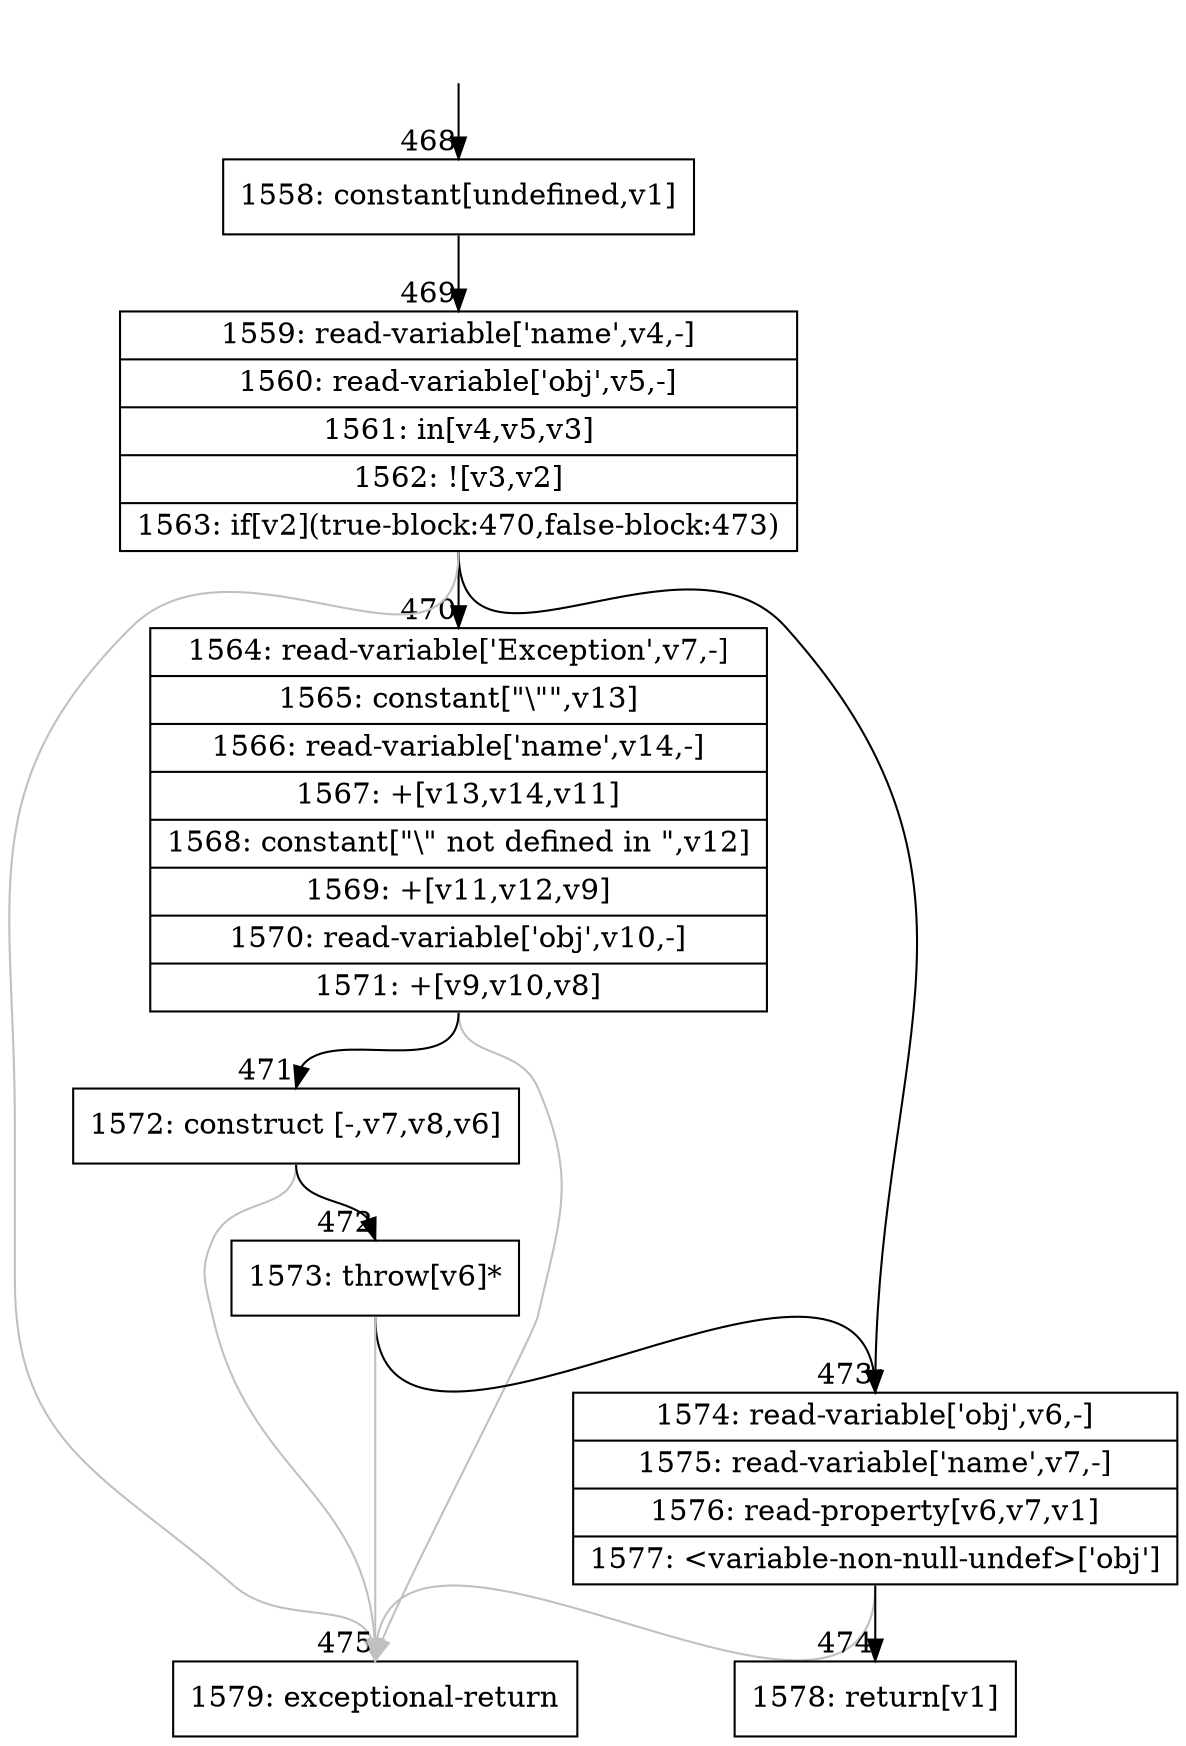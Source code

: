 digraph {
rankdir="TD"
BB_entry41[shape=none,label=""];
BB_entry41 -> BB468 [tailport=s, headport=n, headlabel="    468"]
BB468 [shape=record label="{1558: constant[undefined,v1]}" ] 
BB468 -> BB469 [tailport=s, headport=n, headlabel="      469"]
BB469 [shape=record label="{1559: read-variable['name',v4,-]|1560: read-variable['obj',v5,-]|1561: in[v4,v5,v3]|1562: ![v3,v2]|1563: if[v2](true-block:470,false-block:473)}" ] 
BB469 -> BB470 [tailport=s, headport=n, headlabel="      470"]
BB469 -> BB473 [tailport=s, headport=n, headlabel="      473"]
BB469 -> BB475 [tailport=s, headport=n, color=gray, headlabel="      475"]
BB470 [shape=record label="{1564: read-variable['Exception',v7,-]|1565: constant[\"\\\"\",v13]|1566: read-variable['name',v14,-]|1567: +[v13,v14,v11]|1568: constant[\"\\\" not defined in \",v12]|1569: +[v11,v12,v9]|1570: read-variable['obj',v10,-]|1571: +[v9,v10,v8]}" ] 
BB470 -> BB471 [tailport=s, headport=n, headlabel="      471"]
BB470 -> BB475 [tailport=s, headport=n, color=gray]
BB471 [shape=record label="{1572: construct [-,v7,v8,v6]}" ] 
BB471 -> BB472 [tailport=s, headport=n, headlabel="      472"]
BB471 -> BB475 [tailport=s, headport=n, color=gray]
BB472 [shape=record label="{1573: throw[v6]*}" ] 
BB472 -> BB473 [tailport=s, headport=n]
BB472 -> BB475 [tailport=s, headport=n, color=gray]
BB473 [shape=record label="{1574: read-variable['obj',v6,-]|1575: read-variable['name',v7,-]|1576: read-property[v6,v7,v1]|1577: \<variable-non-null-undef\>['obj']}" ] 
BB473 -> BB474 [tailport=s, headport=n, headlabel="      474"]
BB473 -> BB475 [tailport=s, headport=n, color=gray]
BB474 [shape=record label="{1578: return[v1]}" ] 
BB475 [shape=record label="{1579: exceptional-return}" ] 
//#$~ 526
}
